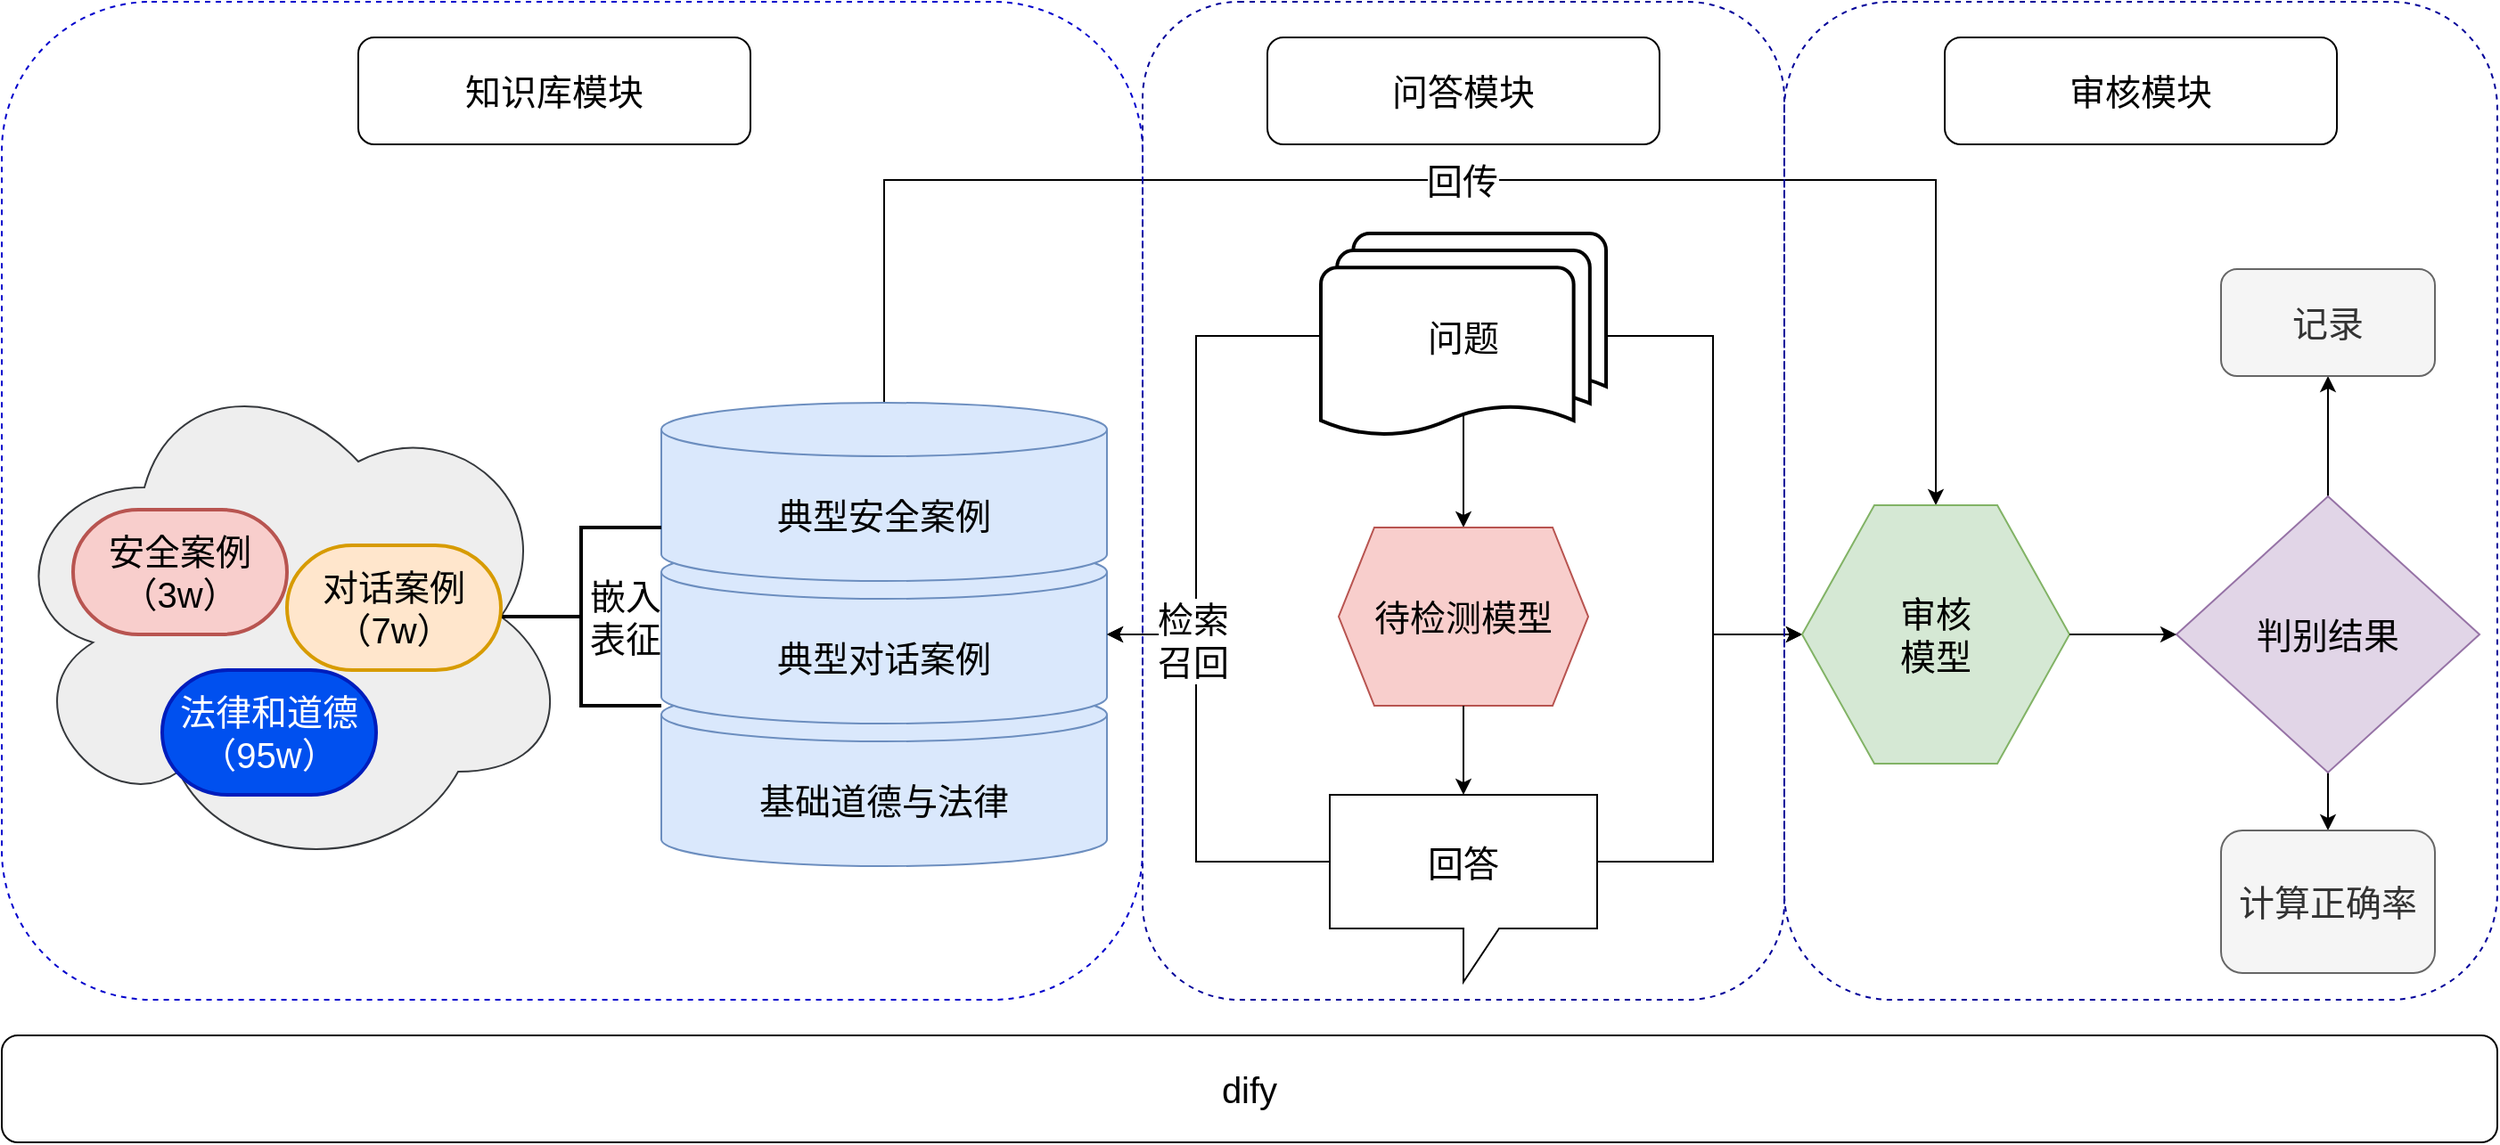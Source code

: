 <mxfile version="24.0.7" type="device">
  <diagram id="C5RBs43oDa-KdzZeNtuy" name="Page-1">
    <mxGraphModel dx="2449" dy="893" grid="1" gridSize="20" guides="1" tooltips="1" connect="1" arrows="1" fold="1" page="1" pageScale="1" pageWidth="827" pageHeight="1169" math="0" shadow="0">
      <root>
        <mxCell id="WIyWlLk6GJQsqaUBKTNV-0" />
        <mxCell id="WIyWlLk6GJQsqaUBKTNV-1" parent="WIyWlLk6GJQsqaUBKTNV-0" />
        <mxCell id="lVKazY4YnnkhL7eu_og0-2" value="&lt;font style=&quot;font-size: 20px;&quot;&gt;基础道德与法律&lt;/font&gt;" style="shape=cylinder3;whiteSpace=wrap;html=1;boundedLbl=1;backgroundOutline=1;size=15;fillColor=#dae8fc;strokeColor=#6c8ebf;" parent="WIyWlLk6GJQsqaUBKTNV-1" vertex="1">
          <mxGeometry x="-370" y="505" width="250" height="100" as="geometry" />
        </mxCell>
        <mxCell id="lVKazY4YnnkhL7eu_og0-3" value="" style="ellipse;shape=cloud;whiteSpace=wrap;html=1;fillColor=#eeeeee;strokeColor=#36393d;" parent="WIyWlLk6GJQsqaUBKTNV-1" vertex="1">
          <mxGeometry x="-740" y="320" width="320" height="290" as="geometry" />
        </mxCell>
        <mxCell id="lVKazY4YnnkhL7eu_og0-7" value="&lt;font style=&quot;font-size: 20px;&quot;&gt;典型对话案例&lt;/font&gt;" style="shape=cylinder3;whiteSpace=wrap;html=1;boundedLbl=1;backgroundOutline=1;size=15;fillColor=#dae8fc;strokeColor=#6c8ebf;" parent="WIyWlLk6GJQsqaUBKTNV-1" vertex="1">
          <mxGeometry x="-370" y="425" width="250" height="100" as="geometry" />
        </mxCell>
        <mxCell id="lVKazY4YnnkhL7eu_og0-50" style="edgeStyle=orthogonalEdgeStyle;rounded=0;orthogonalLoop=1;jettySize=auto;html=1;exitX=0.5;exitY=0;exitDx=0;exitDy=0;exitPerimeter=0;entryX=0.5;entryY=0;entryDx=0;entryDy=0;" parent="WIyWlLk6GJQsqaUBKTNV-1" source="lVKazY4YnnkhL7eu_og0-8" target="lVKazY4YnnkhL7eu_og0-25" edge="1">
          <mxGeometry relative="1" as="geometry">
            <Array as="points">
              <mxPoint x="-245" y="220" />
              <mxPoint x="345" y="220" />
            </Array>
          </mxGeometry>
        </mxCell>
        <mxCell id="lVKazY4YnnkhL7eu_og0-51" value="&lt;font style=&quot;font-size: 20px;&quot;&gt;回传&lt;/font&gt;" style="edgeLabel;html=1;align=center;verticalAlign=middle;resizable=0;points=[];" parent="lVKazY4YnnkhL7eu_og0-50" vertex="1" connectable="0">
          <mxGeometry x="-0.055" relative="1" as="geometry">
            <mxPoint x="25" as="offset" />
          </mxGeometry>
        </mxCell>
        <mxCell id="lVKazY4YnnkhL7eu_og0-8" value="&lt;font style=&quot;font-size: 20px;&quot;&gt;典型安全案例&lt;/font&gt;" style="shape=cylinder3;whiteSpace=wrap;html=1;boundedLbl=1;backgroundOutline=1;size=15;fillColor=#dae8fc;strokeColor=#6c8ebf;" parent="WIyWlLk6GJQsqaUBKTNV-1" vertex="1">
          <mxGeometry x="-370" y="345" width="250" height="100" as="geometry" />
        </mxCell>
        <mxCell id="lVKazY4YnnkhL7eu_og0-11" value="" style="strokeWidth=2;html=1;shape=mxgraph.flowchart.annotation_2;align=left;labelPosition=right;pointerEvents=1;" parent="WIyWlLk6GJQsqaUBKTNV-1" vertex="1">
          <mxGeometry x="-460" y="415" width="90" height="100" as="geometry" />
        </mxCell>
        <mxCell id="lVKazY4YnnkhL7eu_og0-18" value="&lt;font style=&quot;font-size: 20px;&quot;&gt;安全案例&lt;/font&gt;&lt;div style=&quot;font-size: 20px;&quot;&gt;&lt;font style=&quot;font-size: 20px;&quot;&gt;（3w）&lt;/font&gt;&lt;/div&gt;" style="strokeWidth=2;html=1;shape=mxgraph.flowchart.terminator;whiteSpace=wrap;fillColor=#f8cecc;strokeColor=#b85450;" parent="WIyWlLk6GJQsqaUBKTNV-1" vertex="1">
          <mxGeometry x="-700" y="405" width="120" height="70" as="geometry" />
        </mxCell>
        <mxCell id="lVKazY4YnnkhL7eu_og0-19" value="&lt;font style=&quot;font-size: 20px;&quot;&gt;对话案例&lt;/font&gt;&lt;div style=&quot;font-size: 20px;&quot;&gt;&lt;font style=&quot;font-size: 20px;&quot;&gt;（7w）&lt;/font&gt;&lt;/div&gt;" style="strokeWidth=2;html=1;shape=mxgraph.flowchart.terminator;whiteSpace=wrap;fillColor=#ffe6cc;strokeColor=#d79b00;" parent="WIyWlLk6GJQsqaUBKTNV-1" vertex="1">
          <mxGeometry x="-580" y="425" width="120" height="70" as="geometry" />
        </mxCell>
        <mxCell id="lVKazY4YnnkhL7eu_og0-20" value="&lt;font style=&quot;font-size: 20px;&quot;&gt;法律和道德&lt;/font&gt;&lt;div style=&quot;font-size: 20px;&quot;&gt;&lt;font style=&quot;font-size: 20px;&quot;&gt;（95w）&lt;/font&gt;&lt;/div&gt;" style="strokeWidth=2;html=1;shape=mxgraph.flowchart.terminator;whiteSpace=wrap;fillColor=#0050ef;strokeColor=#001DBC;fontColor=#ffffff;" parent="WIyWlLk6GJQsqaUBKTNV-1" vertex="1">
          <mxGeometry x="-650" y="495" width="120" height="70" as="geometry" />
        </mxCell>
        <mxCell id="lVKazY4YnnkhL7eu_og0-21" value="&lt;font style=&quot;font-size: 20px;&quot;&gt;嵌入&lt;/font&gt;&lt;div style=&quot;font-size: 20px;&quot;&gt;&lt;font style=&quot;font-size: 20px;&quot;&gt;表征&lt;/font&gt;&lt;/div&gt;" style="text;html=1;align=center;verticalAlign=middle;whiteSpace=wrap;rounded=0;" parent="WIyWlLk6GJQsqaUBKTNV-1" vertex="1">
          <mxGeometry x="-420" y="425" width="60" height="80" as="geometry" />
        </mxCell>
        <mxCell id="lVKazY4YnnkhL7eu_og0-46" style="edgeStyle=orthogonalEdgeStyle;rounded=0;orthogonalLoop=1;jettySize=auto;html=1;entryX=0.5;entryY=0;entryDx=0;entryDy=0;exitX=0.5;exitY=0.88;exitDx=0;exitDy=0;exitPerimeter=0;" parent="WIyWlLk6GJQsqaUBKTNV-1" source="lVKazY4YnnkhL7eu_og0-22" target="lVKazY4YnnkhL7eu_og0-33" edge="1">
          <mxGeometry relative="1" as="geometry" />
        </mxCell>
        <mxCell id="lVKazY4YnnkhL7eu_og0-52" style="edgeStyle=orthogonalEdgeStyle;rounded=0;orthogonalLoop=1;jettySize=auto;html=1;exitX=1;exitY=0.5;exitDx=0;exitDy=0;exitPerimeter=0;entryX=0;entryY=0.5;entryDx=0;entryDy=0;" parent="WIyWlLk6GJQsqaUBKTNV-1" source="lVKazY4YnnkhL7eu_og0-22" target="lVKazY4YnnkhL7eu_og0-25" edge="1">
          <mxGeometry relative="1" as="geometry">
            <Array as="points">
              <mxPoint x="220" y="308" />
              <mxPoint x="220" y="475" />
            </Array>
          </mxGeometry>
        </mxCell>
        <mxCell id="lVKazY4YnnkhL7eu_og0-22" value="&lt;font style=&quot;font-size: 20px;&quot;&gt;问题&lt;/font&gt;" style="strokeWidth=2;html=1;shape=mxgraph.flowchart.multi-document;whiteSpace=wrap;" parent="WIyWlLk6GJQsqaUBKTNV-1" vertex="1">
          <mxGeometry y="250" width="160" height="115" as="geometry" />
        </mxCell>
        <mxCell id="lVKazY4YnnkhL7eu_og0-30" style="edgeStyle=orthogonalEdgeStyle;rounded=0;orthogonalLoop=1;jettySize=auto;html=1;exitX=0;exitY=0;exitDx=0;exitDy=37.5;exitPerimeter=0;" parent="WIyWlLk6GJQsqaUBKTNV-1" source="lVKazY4YnnkhL7eu_og0-27" target="lVKazY4YnnkhL7eu_og0-7" edge="1">
          <mxGeometry relative="1" as="geometry">
            <Array as="points">
              <mxPoint x="-70" y="603" />
              <mxPoint x="-70" y="475" />
            </Array>
          </mxGeometry>
        </mxCell>
        <mxCell id="lVKazY4YnnkhL7eu_og0-54" style="edgeStyle=orthogonalEdgeStyle;rounded=0;orthogonalLoop=1;jettySize=auto;html=1;exitX=0;exitY=0;exitDx=150;exitDy=37.5;exitPerimeter=0;entryX=0;entryY=0.5;entryDx=0;entryDy=0;" parent="WIyWlLk6GJQsqaUBKTNV-1" source="lVKazY4YnnkhL7eu_og0-27" target="lVKazY4YnnkhL7eu_og0-25" edge="1">
          <mxGeometry relative="1" as="geometry">
            <Array as="points">
              <mxPoint x="220" y="603" />
              <mxPoint x="220" y="475" />
            </Array>
          </mxGeometry>
        </mxCell>
        <mxCell id="lVKazY4YnnkhL7eu_og0-27" value="&lt;font style=&quot;font-size: 20px;&quot;&gt;回答&lt;/font&gt;" style="shape=callout;whiteSpace=wrap;html=1;perimeter=calloutPerimeter;" parent="WIyWlLk6GJQsqaUBKTNV-1" vertex="1">
          <mxGeometry x="5" y="565" width="150" height="105" as="geometry" />
        </mxCell>
        <mxCell id="lVKazY4YnnkhL7eu_og0-28" value="" style="group" parent="WIyWlLk6GJQsqaUBKTNV-1" vertex="1" connectable="0">
          <mxGeometry x="270" y="402.5" width="390" height="237.5" as="geometry" />
        </mxCell>
        <mxCell id="lVKazY4YnnkhL7eu_og0-25" value="" style="verticalLabelPosition=bottom;verticalAlign=top;html=1;shape=hexagon;perimeter=hexagonPerimeter2;arcSize=6;size=0.27;fillColor=#d5e8d4;strokeColor=#82b366;" parent="lVKazY4YnnkhL7eu_og0-28" vertex="1">
          <mxGeometry width="150" height="145" as="geometry" />
        </mxCell>
        <mxCell id="lVKazY4YnnkhL7eu_og0-26" value="&lt;font style=&quot;font-size: 20px;&quot;&gt;审核模型&lt;/font&gt;" style="text;html=1;align=center;verticalAlign=middle;whiteSpace=wrap;rounded=0;" parent="lVKazY4YnnkhL7eu_og0-28" vertex="1">
          <mxGeometry x="45" y="57.5" width="60" height="30" as="geometry" />
        </mxCell>
        <mxCell id="lVKazY4YnnkhL7eu_og0-75" value="" style="rounded=1;whiteSpace=wrap;html=1;dashed=1;shadow=0;glass=1;fillColor=none;strokeColor=#000099;fontColor=#ffffff;" parent="lVKazY4YnnkhL7eu_og0-28" vertex="1">
          <mxGeometry x="-10" y="-282.5" width="400" height="560" as="geometry" />
        </mxCell>
        <mxCell id="lVKazY4YnnkhL7eu_og0-33" value="&lt;font style=&quot;font-size: 20px;&quot;&gt;待检测模型&lt;/font&gt;" style="shape=hexagon;perimeter=hexagonPerimeter2;whiteSpace=wrap;html=1;fixedSize=1;fillColor=#f8cecc;strokeColor=#b85450;" parent="WIyWlLk6GJQsqaUBKTNV-1" vertex="1">
          <mxGeometry x="10" y="415" width="140" height="100" as="geometry" />
        </mxCell>
        <mxCell id="lVKazY4YnnkhL7eu_og0-45" style="edgeStyle=orthogonalEdgeStyle;rounded=0;orthogonalLoop=1;jettySize=auto;html=1;entryX=0.5;entryY=0;entryDx=0;entryDy=0;entryPerimeter=0;" parent="WIyWlLk6GJQsqaUBKTNV-1" source="lVKazY4YnnkhL7eu_og0-33" target="lVKazY4YnnkhL7eu_og0-27" edge="1">
          <mxGeometry relative="1" as="geometry" />
        </mxCell>
        <mxCell id="lVKazY4YnnkhL7eu_og0-47" style="edgeStyle=orthogonalEdgeStyle;rounded=0;orthogonalLoop=1;jettySize=auto;html=1;exitX=0;exitY=0.5;exitDx=0;exitDy=0;exitPerimeter=0;entryX=1;entryY=0.5;entryDx=0;entryDy=0;entryPerimeter=0;" parent="WIyWlLk6GJQsqaUBKTNV-1" source="lVKazY4YnnkhL7eu_og0-22" target="lVKazY4YnnkhL7eu_og0-7" edge="1">
          <mxGeometry relative="1" as="geometry">
            <Array as="points">
              <mxPoint x="-70" y="308" />
              <mxPoint x="-70" y="475" />
            </Array>
          </mxGeometry>
        </mxCell>
        <mxCell id="lVKazY4YnnkhL7eu_og0-81" value="&lt;font style=&quot;font-size: 20px;&quot;&gt;检索&lt;/font&gt;&lt;div style=&quot;font-size: 20px;&quot;&gt;&lt;font style=&quot;font-size: 20px;&quot;&gt;召回&lt;/font&gt;&lt;/div&gt;" style="edgeLabel;html=1;align=center;verticalAlign=middle;resizable=0;points=[];" parent="lVKazY4YnnkhL7eu_og0-47" vertex="1" connectable="0">
          <mxGeometry x="0.667" y="3" relative="1" as="geometry">
            <mxPoint as="offset" />
          </mxGeometry>
        </mxCell>
        <mxCell id="lVKazY4YnnkhL7eu_og0-63" value="" style="edgeStyle=orthogonalEdgeStyle;rounded=0;orthogonalLoop=1;jettySize=auto;html=1;" parent="WIyWlLk6GJQsqaUBKTNV-1" source="lVKazY4YnnkhL7eu_og0-55" target="lVKazY4YnnkhL7eu_og0-56" edge="1">
          <mxGeometry relative="1" as="geometry" />
        </mxCell>
        <mxCell id="lVKazY4YnnkhL7eu_og0-64" value="" style="edgeStyle=orthogonalEdgeStyle;rounded=0;orthogonalLoop=1;jettySize=auto;html=1;" parent="WIyWlLk6GJQsqaUBKTNV-1" source="lVKazY4YnnkhL7eu_og0-55" target="lVKazY4YnnkhL7eu_og0-59" edge="1">
          <mxGeometry relative="1" as="geometry" />
        </mxCell>
        <mxCell id="lVKazY4YnnkhL7eu_og0-55" value="&lt;font style=&quot;font-size: 20px;&quot;&gt;判别结果&lt;/font&gt;" style="rhombus;whiteSpace=wrap;html=1;fillColor=#e1d5e7;strokeColor=#9673a6;" parent="WIyWlLk6GJQsqaUBKTNV-1" vertex="1">
          <mxGeometry x="480" y="397.5" width="170" height="155" as="geometry" />
        </mxCell>
        <mxCell id="lVKazY4YnnkhL7eu_og0-56" value="&lt;font style=&quot;font-size: 20px;&quot;&gt;记录&lt;/font&gt;" style="rounded=1;whiteSpace=wrap;html=1;fillColor=#f5f5f5;fontColor=#333333;strokeColor=#666666;" parent="WIyWlLk6GJQsqaUBKTNV-1" vertex="1">
          <mxGeometry x="505" y="270" width="120" height="60" as="geometry" />
        </mxCell>
        <mxCell id="lVKazY4YnnkhL7eu_og0-59" value="&lt;font style=&quot;font-size: 20px;&quot;&gt;计算正确率&lt;/font&gt;" style="rounded=1;whiteSpace=wrap;html=1;fillColor=#f5f5f5;fontColor=#333333;strokeColor=#666666;" parent="WIyWlLk6GJQsqaUBKTNV-1" vertex="1">
          <mxGeometry x="505" y="585" width="120" height="80" as="geometry" />
        </mxCell>
        <mxCell id="lVKazY4YnnkhL7eu_og0-62" value="" style="edgeStyle=orthogonalEdgeStyle;rounded=0;orthogonalLoop=1;jettySize=auto;html=1;" parent="WIyWlLk6GJQsqaUBKTNV-1" source="lVKazY4YnnkhL7eu_og0-25" target="lVKazY4YnnkhL7eu_og0-55" edge="1">
          <mxGeometry relative="1" as="geometry" />
        </mxCell>
        <mxCell id="lVKazY4YnnkhL7eu_og0-69" value="&lt;font style=&quot;font-size: 20px;&quot;&gt;dify&lt;/font&gt;" style="rounded=1;whiteSpace=wrap;html=1;" parent="WIyWlLk6GJQsqaUBKTNV-1" vertex="1">
          <mxGeometry x="-740" y="700" width="1400" height="60" as="geometry" />
        </mxCell>
        <mxCell id="lVKazY4YnnkhL7eu_og0-73" value="" style="rounded=1;whiteSpace=wrap;html=1;dashed=1;shadow=0;glass=1;fillColor=none;strokeColor=#0000CC;fontColor=#ffffff;" parent="WIyWlLk6GJQsqaUBKTNV-1" vertex="1">
          <mxGeometry x="-740" y="120" width="640" height="560" as="geometry" />
        </mxCell>
        <mxCell id="lVKazY4YnnkhL7eu_og0-74" value="" style="rounded=1;whiteSpace=wrap;html=1;dashed=1;shadow=0;glass=1;fillColor=none;strokeColor=#000099;fontColor=#ffffff;" parent="WIyWlLk6GJQsqaUBKTNV-1" vertex="1">
          <mxGeometry x="-100" y="120" width="360" height="560" as="geometry" />
        </mxCell>
        <mxCell id="lVKazY4YnnkhL7eu_og0-76" value="&lt;font style=&quot;font-size: 20px;&quot;&gt;知识库模块&lt;/font&gt;" style="rounded=1;whiteSpace=wrap;html=1;" parent="WIyWlLk6GJQsqaUBKTNV-1" vertex="1">
          <mxGeometry x="-540" y="140" width="220" height="60" as="geometry" />
        </mxCell>
        <mxCell id="lVKazY4YnnkhL7eu_og0-77" value="&lt;font style=&quot;font-size: 20px;&quot;&gt;问答模块&lt;/font&gt;" style="rounded=1;whiteSpace=wrap;html=1;" parent="WIyWlLk6GJQsqaUBKTNV-1" vertex="1">
          <mxGeometry x="-30" y="140" width="220" height="60" as="geometry" />
        </mxCell>
        <mxCell id="lVKazY4YnnkhL7eu_og0-78" value="&lt;font style=&quot;font-size: 20px;&quot;&gt;审核模块&lt;/font&gt;" style="rounded=1;whiteSpace=wrap;html=1;" parent="WIyWlLk6GJQsqaUBKTNV-1" vertex="1">
          <mxGeometry x="350" y="140" width="220" height="60" as="geometry" />
        </mxCell>
      </root>
    </mxGraphModel>
  </diagram>
</mxfile>
